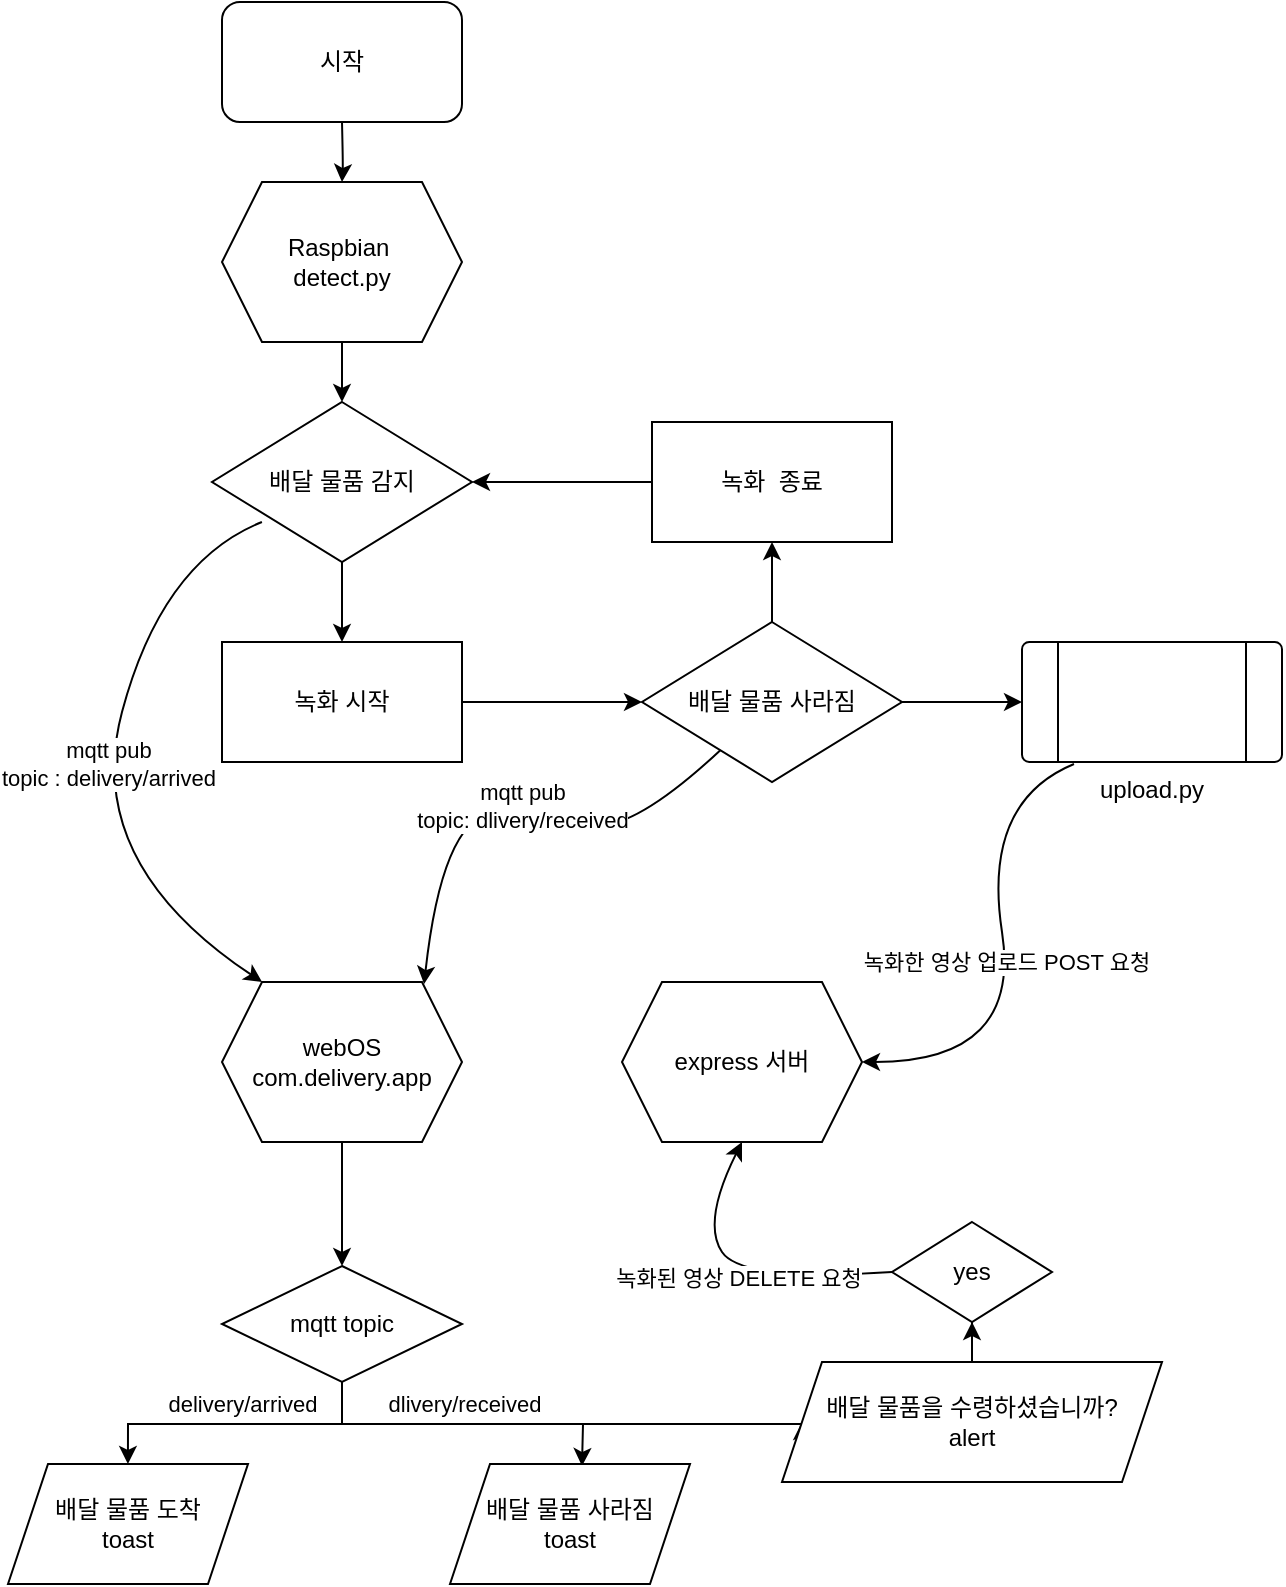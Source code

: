 <mxfile version="20.4.0" type="github">
  <diagram id="VnoyRrfzKNDt0Rwb6Oge" name="Page-1">
    <mxGraphModel dx="1422" dy="773" grid="1" gridSize="10" guides="1" tooltips="1" connect="1" arrows="1" fold="1" page="1" pageScale="1" pageWidth="827" pageHeight="1169" math="0" shadow="0">
      <root>
        <mxCell id="0" />
        <mxCell id="1" parent="0" />
        <mxCell id="m9NrKa_4_eHdUFyUUhbZ-16" value="" style="edgeStyle=orthogonalEdgeStyle;rounded=0;orthogonalLoop=1;jettySize=auto;html=1;curved=1;" parent="1" target="m9NrKa_4_eHdUFyUUhbZ-15" edge="1">
          <mxGeometry relative="1" as="geometry">
            <mxPoint x="240" y="340" as="sourcePoint" />
          </mxGeometry>
        </mxCell>
        <mxCell id="m9NrKa_4_eHdUFyUUhbZ-11" value="" style="edgeStyle=orthogonalEdgeStyle;rounded=0;orthogonalLoop=1;jettySize=auto;html=1;curved=1;" parent="1" source="m9NrKa_4_eHdUFyUUhbZ-2" target="m9NrKa_4_eHdUFyUUhbZ-5" edge="1">
          <mxGeometry relative="1" as="geometry" />
        </mxCell>
        <mxCell id="m9NrKa_4_eHdUFyUUhbZ-2" value="배달 물품 감지" style="rhombus;whiteSpace=wrap;html=1;rounded=0;" parent="1" vertex="1">
          <mxGeometry x="175" y="480" width="130" height="80" as="geometry" />
        </mxCell>
        <mxCell id="m9NrKa_4_eHdUFyUUhbZ-12" value="" style="edgeStyle=orthogonalEdgeStyle;rounded=0;orthogonalLoop=1;jettySize=auto;html=1;curved=1;" parent="1" source="m9NrKa_4_eHdUFyUUhbZ-5" target="m9NrKa_4_eHdUFyUUhbZ-7" edge="1">
          <mxGeometry relative="1" as="geometry" />
        </mxCell>
        <mxCell id="m9NrKa_4_eHdUFyUUhbZ-5" value="녹화 시작" style="rounded=0;whiteSpace=wrap;html=1;" parent="1" vertex="1">
          <mxGeometry x="180" y="600" width="120" height="60" as="geometry" />
        </mxCell>
        <mxCell id="m9NrKa_4_eHdUFyUUhbZ-14" value="" style="edgeStyle=orthogonalEdgeStyle;rounded=0;orthogonalLoop=1;jettySize=auto;html=1;curved=1;" parent="1" source="m9NrKa_4_eHdUFyUUhbZ-7" target="m9NrKa_4_eHdUFyUUhbZ-8" edge="1">
          <mxGeometry relative="1" as="geometry" />
        </mxCell>
        <mxCell id="m9NrKa_4_eHdUFyUUhbZ-25" value="" style="edgeStyle=orthogonalEdgeStyle;rounded=0;orthogonalLoop=1;jettySize=auto;html=1;entryX=0;entryY=0.5;entryDx=0;entryDy=0;exitX=1;exitY=0.5;exitDx=0;exitDy=0;" parent="1" source="m9NrKa_4_eHdUFyUUhbZ-7" target="m9NrKa_4_eHdUFyUUhbZ-28" edge="1">
          <mxGeometry relative="1" as="geometry">
            <mxPoint x="455" y="700" as="targetPoint" />
          </mxGeometry>
        </mxCell>
        <mxCell id="m9NrKa_4_eHdUFyUUhbZ-7" value="배달 물품 사라짐" style="rhombus;whiteSpace=wrap;html=1;rounded=0;" parent="1" vertex="1">
          <mxGeometry x="390" y="590" width="130" height="80" as="geometry" />
        </mxCell>
        <mxCell id="m9NrKa_4_eHdUFyUUhbZ-13" value="" style="edgeStyle=orthogonalEdgeStyle;rounded=0;orthogonalLoop=1;jettySize=auto;html=1;curved=1;" parent="1" source="m9NrKa_4_eHdUFyUUhbZ-8" target="m9NrKa_4_eHdUFyUUhbZ-2" edge="1">
          <mxGeometry relative="1" as="geometry" />
        </mxCell>
        <mxCell id="m9NrKa_4_eHdUFyUUhbZ-8" value="녹화&amp;nbsp; 종료" style="rounded=0;whiteSpace=wrap;html=1;" parent="1" vertex="1">
          <mxGeometry x="395" y="490" width="120" height="60" as="geometry" />
        </mxCell>
        <mxCell id="m9NrKa_4_eHdUFyUUhbZ-17" value="" style="edgeStyle=orthogonalEdgeStyle;rounded=0;orthogonalLoop=1;jettySize=auto;html=1;curved=1;" parent="1" source="m9NrKa_4_eHdUFyUUhbZ-15" target="m9NrKa_4_eHdUFyUUhbZ-2" edge="1">
          <mxGeometry relative="1" as="geometry" />
        </mxCell>
        <mxCell id="m9NrKa_4_eHdUFyUUhbZ-15" value="Raspbian&amp;nbsp;&lt;br&gt;detect.py" style="shape=hexagon;perimeter=hexagonPerimeter2;whiteSpace=wrap;html=1;fixedSize=1;rounded=0;" parent="1" vertex="1">
          <mxGeometry x="180" y="370" width="120" height="80" as="geometry" />
        </mxCell>
        <mxCell id="m9NrKa_4_eHdUFyUUhbZ-26" value="express 서버" style="shape=hexagon;perimeter=hexagonPerimeter2;whiteSpace=wrap;html=1;fixedSize=1;rounded=0;" parent="1" vertex="1">
          <mxGeometry x="380" y="770" width="120" height="80" as="geometry" />
        </mxCell>
        <mxCell id="m9NrKa_4_eHdUFyUUhbZ-27" value="녹화한 영상 업로드 POST 요청" style="endArrow=classic;html=1;rounded=0;exitX=0.2;exitY=1.017;exitDx=0;exitDy=0;entryX=1;entryY=0.5;entryDx=0;entryDy=0;curved=1;exitPerimeter=0;" parent="1" source="m9NrKa_4_eHdUFyUUhbZ-28" target="m9NrKa_4_eHdUFyUUhbZ-26" edge="1">
          <mxGeometry width="50" height="50" relative="1" as="geometry">
            <mxPoint x="515" y="740" as="sourcePoint" />
            <mxPoint x="590" y="690" as="targetPoint" />
            <Array as="points">
              <mxPoint x="560" y="680" />
              <mxPoint x="580" y="810" />
            </Array>
          </mxGeometry>
        </mxCell>
        <mxCell id="m9NrKa_4_eHdUFyUUhbZ-28" value="upload.py" style="verticalLabelPosition=bottom;verticalAlign=top;html=1;shape=process;whiteSpace=wrap;rounded=1;size=0.14;arcSize=6;" parent="1" vertex="1">
          <mxGeometry x="580" y="600" width="130" height="60" as="geometry" />
        </mxCell>
        <mxCell id="m9NrKa_4_eHdUFyUUhbZ-38" value="" style="edgeStyle=orthogonalEdgeStyle;rounded=0;orthogonalLoop=1;jettySize=auto;html=1;entryX=0.5;entryY=0;entryDx=0;entryDy=0;" parent="1" source="m9NrKa_4_eHdUFyUUhbZ-29" target="m9NrKa_4_eHdUFyUUhbZ-37" edge="1">
          <mxGeometry relative="1" as="geometry">
            <Array as="points">
              <mxPoint x="240" y="900" />
              <mxPoint x="240" y="900" />
            </Array>
          </mxGeometry>
        </mxCell>
        <mxCell id="m9NrKa_4_eHdUFyUUhbZ-29" value="webOS&lt;br&gt;com.delivery.app" style="shape=hexagon;perimeter=hexagonPerimeter2;whiteSpace=wrap;html=1;fixedSize=1;" parent="1" vertex="1">
          <mxGeometry x="180" y="770" width="120" height="80" as="geometry" />
        </mxCell>
        <mxCell id="m9NrKa_4_eHdUFyUUhbZ-31" value="mqtt pub&lt;br&gt;topic : delivery/arrived" style="curved=1;endArrow=classic;html=1;entryX=0.167;entryY=0;entryDx=0;entryDy=0;entryPerimeter=0;exitX=0.192;exitY=0.75;exitDx=0;exitDy=0;exitPerimeter=0;" parent="1" source="m9NrKa_4_eHdUFyUUhbZ-2" target="m9NrKa_4_eHdUFyUUhbZ-29" edge="1">
          <mxGeometry width="50" height="50" relative="1" as="geometry">
            <mxPoint x="215.108" y="558.257" as="sourcePoint" />
            <mxPoint x="202.04" y="770" as="targetPoint" />
            <Array as="points">
              <mxPoint x="150" y="560" />
              <mxPoint x="110" y="710" />
            </Array>
          </mxGeometry>
        </mxCell>
        <mxCell id="m9NrKa_4_eHdUFyUUhbZ-32" value="mqtt pub&lt;br&gt;topic: dlivery/received" style="endArrow=classic;html=1;entryX=0.842;entryY=0.013;entryDx=0;entryDy=0;entryPerimeter=0;curved=1;" parent="1" source="m9NrKa_4_eHdUFyUUhbZ-7" target="m9NrKa_4_eHdUFyUUhbZ-29" edge="1">
          <mxGeometry width="50" height="50" relative="1" as="geometry">
            <mxPoint x="255" y="730" as="sourcePoint" />
            <mxPoint x="305" y="680" as="targetPoint" />
            <Array as="points">
              <mxPoint x="380" y="700" />
              <mxPoint x="340" y="680" />
              <mxPoint x="290" y="690" />
            </Array>
          </mxGeometry>
        </mxCell>
        <mxCell id="m9NrKa_4_eHdUFyUUhbZ-43" value="dlivery/received" style="edgeStyle=orthogonalEdgeStyle;rounded=0;orthogonalLoop=1;jettySize=auto;html=1;exitX=0.5;exitY=1;exitDx=0;exitDy=0;" parent="1" source="m9NrKa_4_eHdUFyUUhbZ-37" edge="1">
          <mxGeometry y="10" relative="1" as="geometry">
            <mxPoint x="360" y="1012" as="targetPoint" />
            <mxPoint as="offset" />
          </mxGeometry>
        </mxCell>
        <mxCell id="m9NrKa_4_eHdUFyUUhbZ-55" value="" style="edgeStyle=orthogonalEdgeStyle;rounded=0;orthogonalLoop=1;jettySize=auto;html=1;exitX=0.5;exitY=1;exitDx=0;exitDy=0;entryX=0;entryY=0.5;entryDx=0;entryDy=0;" parent="1" source="m9NrKa_4_eHdUFyUUhbZ-37" target="m9NrKa_4_eHdUFyUUhbZ-58" edge="1">
          <mxGeometry relative="1" as="geometry">
            <mxPoint x="460" y="991" as="targetPoint" />
            <Array as="points">
              <mxPoint x="240" y="991" />
            </Array>
          </mxGeometry>
        </mxCell>
        <mxCell id="m9NrKa_4_eHdUFyUUhbZ-37" value="mqtt topic" style="rhombus;whiteSpace=wrap;html=1;rounded=0;" parent="1" vertex="1">
          <mxGeometry x="180" y="912" width="120" height="58" as="geometry" />
        </mxCell>
        <mxCell id="m9NrKa_4_eHdUFyUUhbZ-50" value="delivery/arrived" style="endArrow=classic;html=1;rounded=0;exitX=0.5;exitY=1;exitDx=0;exitDy=0;entryX=0.433;entryY=-0.017;entryDx=0;entryDy=0;entryPerimeter=0;" parent="1" source="m9NrKa_4_eHdUFyUUhbZ-37" edge="1">
          <mxGeometry x="-0.04" y="-10" width="50" height="50" relative="1" as="geometry">
            <mxPoint x="60" y="970" as="sourcePoint" />
            <mxPoint x="132.96" y="1010.98" as="targetPoint" />
            <Array as="points">
              <mxPoint x="240" y="991" />
              <mxPoint x="133" y="991" />
            </Array>
            <mxPoint as="offset" />
          </mxGeometry>
        </mxCell>
        <mxCell id="m9NrKa_4_eHdUFyUUhbZ-62" value="" style="edgeStyle=orthogonalEdgeStyle;rounded=0;orthogonalLoop=1;jettySize=auto;html=1;" parent="1" source="m9NrKa_4_eHdUFyUUhbZ-58" target="m9NrKa_4_eHdUFyUUhbZ-61" edge="1">
          <mxGeometry relative="1" as="geometry" />
        </mxCell>
        <mxCell id="m9NrKa_4_eHdUFyUUhbZ-58" value="배달 물품을 수령하셨습니까?&lt;br&gt;alert" style="shape=parallelogram;perimeter=parallelogramPerimeter;whiteSpace=wrap;html=1;fixedSize=1;rounded=0;" parent="1" vertex="1">
          <mxGeometry x="460" y="960" width="190" height="60" as="geometry" />
        </mxCell>
        <mxCell id="m9NrKa_4_eHdUFyUUhbZ-59" value="배달 물품 사라짐&lt;br&gt;toast&lt;span style=&quot;color: rgba(0, 0, 0, 0); font-family: monospace; font-size: 0px; text-align: start;&quot;&gt;%3CmxGraphModel%3E%3Croot%3E%3CmxCell%20id%3D%220%22%2F%3E%3CmxCell%20id%3D%221%22%20parent%3D%220%22%2F%3E%3CmxCell%20id%3D%222%22%20value%3D%22toast%26lt%3Bspan%20style%3D%26quot%3Bcolor%3A%20rgba(0%2C%200%2C%200%2C%200)%3B%20font-family%3A%20monospace%3B%20font-size%3A%200px%3B%20text-align%3A%20start%3B%26quot%3B%26gt%3B%253CmxGraphModel%253E%253Croot%253E%253CmxCell%2520id%253D%25220%2522%252F%253E%253CmxCell%2520id%253D%25221%2522%2520parent%253D%25220%2522%252F%253E%253CmxCell%2520id%253D%25222%2522%2520value%253D%2522mqtt%2520topic%2520%253D%253D%2520%2526quot%253Bdelivery%252Freceived%2526quot%253B%2522%2520style%253D%2522rhombus%253BwhiteSpace%253Dwrap%253Bhtml%253D1%253Brounded%253D0%253B%2522%2520vertex%253D%25221%2522%2520parent%253D%25221%2522%253E%253CmxGeometry%2520x%253D%2522259%2522%2520y%253D%2522916%2522%2520width%253D%2522210%2522%2520height%253D%2522100%2522%2520as%253D%2522geometry%2522%252F%253E%253C%252FmxCell%253E%253C%252Froot%253E%253C%252FmxGraphModel%253E%26lt%3B%2Fspan%26gt%3B%22%20style%3D%22rounded%3D0%3BwhiteSpace%3Dwrap%3Bhtml%3D1%3B%22%20vertex%3D%221%22%20parent%3D%221%22%3E%3CmxGeometry%20x%3D%2261%22%20y%3D%221050%22%20width%3D%22120%22%20height%3D%2260%22%20as%3D%22geometry%22%2F%3E%3C%2FmxCell%3E%3C%2Froot%3E%3C%2FmxGraphModel%3E&lt;/span&gt;" style="shape=parallelogram;perimeter=parallelogramPerimeter;whiteSpace=wrap;html=1;fixedSize=1;rounded=0;" parent="1" vertex="1">
          <mxGeometry x="294" y="1011" width="120" height="60" as="geometry" />
        </mxCell>
        <mxCell id="m9NrKa_4_eHdUFyUUhbZ-60" value="배달 물품 도착&lt;br&gt;toast&lt;span style=&quot;color: rgba(0, 0, 0, 0); font-family: monospace; font-size: 0px; text-align: start;&quot;&gt;%3CmxGraphModel%3E%3Croot%3E%3CmxCell%20id%3D%220%22%2F%3E%3CmxCell%20id%3D%221%22%20parent%3D%220%22%2F%3E%3CmxCell%20id%3D%222%22%20value%3D%22toast%26lt%3Bspan%20style%3D%26quot%3Bcolor%3A%20rgba(0%2C%200%2C%200%2C%200)%3B%20font-family%3A%20monospace%3B%20font-size%3A%200px%3B%20text-align%3A%20start%3B%26quot%3B%26gt%3B%253CmxGraphModel%253E%253Croot%253E%253CmxCell%2520id%253D%25220%2522%252F%253E%253CmxCell%2520id%253D%25221%2522%2520parent%253D%25220%2522%252F%253E%253CmxCell%2520id%253D%25222%2522%2520value%253D%2522mqtt%2520topic%2520%253D%253D%2520%2526quot%253Bdelivery%252Freceived%2526quot%253B%2522%2520style%253D%2522rhombus%253BwhiteSpace%253Dwrap%253Bhtml%253D1%253Brounded%253D0%253B%2522%2520vertex%253D%25221%2522%2520parent%253D%25221%2522%253E%253CmxGeometry%2520x%253D%2522259%2522%2520y%253D%2522916%2522%2520width%253D%2522210%2522%2520height%253D%2522100%2522%2520as%253D%2522geometry%2522%252F%253E%253C%252FmxCell%253E%253C%252Froot%253E%253C%252FmxGraphModel%253E%26lt%3B%2Fspan%26gt%3B%22%20style%3D%22rounded%3D0%3BwhiteSpace%3Dwrap%3Bhtml%3D1%3B%22%20vertex%3D%221%22%20parent%3D%221%22%3E%3CmxGeometry%20x%3D%2261%22%20y%3D%221050%22%20width%3D%22120%22%20height%3D%2260%22%20as%3D%22geometry%22%2F%3E%3C%2FmxCell%3E%3C%2Froot%3E%3C%2FmxGraphModel%3E&lt;/span&gt;" style="shape=parallelogram;perimeter=parallelogramPerimeter;whiteSpace=wrap;html=1;fixedSize=1;rounded=0;" parent="1" vertex="1">
          <mxGeometry x="73" y="1011" width="120" height="60" as="geometry" />
        </mxCell>
        <mxCell id="m9NrKa_4_eHdUFyUUhbZ-61" value="yes" style="rhombus;whiteSpace=wrap;html=1;rounded=0;" parent="1" vertex="1">
          <mxGeometry x="515" y="890" width="80" height="50" as="geometry" />
        </mxCell>
        <mxCell id="m9NrKa_4_eHdUFyUUhbZ-63" value="녹화된 영상 DELETE 요청" style="curved=1;endArrow=classic;html=1;rounded=0;entryX=0.5;entryY=1;entryDx=0;entryDy=0;exitX=0;exitY=0.5;exitDx=0;exitDy=0;" parent="1" source="m9NrKa_4_eHdUFyUUhbZ-61" target="m9NrKa_4_eHdUFyUUhbZ-26" edge="1">
          <mxGeometry width="50" height="50" relative="1" as="geometry">
            <mxPoint x="500" y="920" as="sourcePoint" />
            <mxPoint x="550" y="870" as="targetPoint" />
            <Array as="points">
              <mxPoint x="440" y="920" />
              <mxPoint x="420" y="890" />
            </Array>
          </mxGeometry>
        </mxCell>
        <mxCell id="m9NrKa_4_eHdUFyUUhbZ-66" value="시작" style="rounded=1;whiteSpace=wrap;html=1;" parent="1" vertex="1">
          <mxGeometry x="180" y="280" width="120" height="60" as="geometry" />
        </mxCell>
      </root>
    </mxGraphModel>
  </diagram>
</mxfile>
